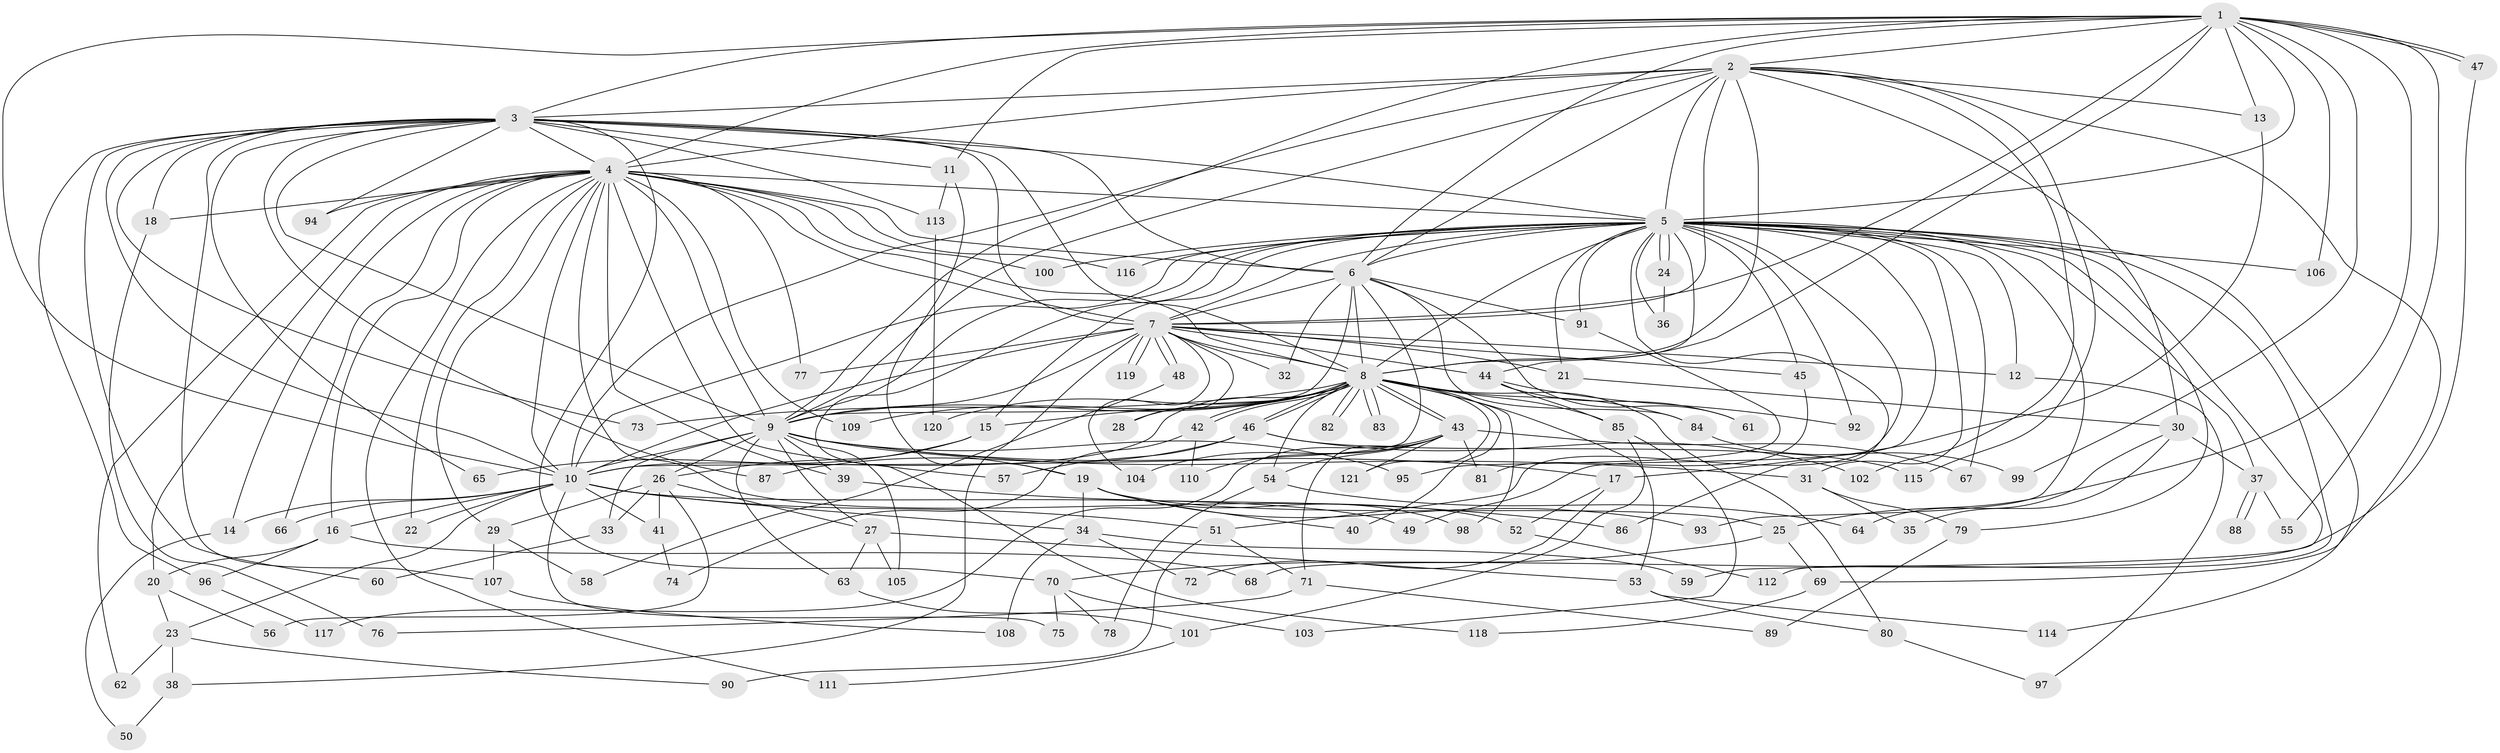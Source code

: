 // Generated by graph-tools (version 1.1) at 2025/46/03/09/25 04:46:02]
// undirected, 121 vertices, 267 edges
graph export_dot {
graph [start="1"]
  node [color=gray90,style=filled];
  1;
  2;
  3;
  4;
  5;
  6;
  7;
  8;
  9;
  10;
  11;
  12;
  13;
  14;
  15;
  16;
  17;
  18;
  19;
  20;
  21;
  22;
  23;
  24;
  25;
  26;
  27;
  28;
  29;
  30;
  31;
  32;
  33;
  34;
  35;
  36;
  37;
  38;
  39;
  40;
  41;
  42;
  43;
  44;
  45;
  46;
  47;
  48;
  49;
  50;
  51;
  52;
  53;
  54;
  55;
  56;
  57;
  58;
  59;
  60;
  61;
  62;
  63;
  64;
  65;
  66;
  67;
  68;
  69;
  70;
  71;
  72;
  73;
  74;
  75;
  76;
  77;
  78;
  79;
  80;
  81;
  82;
  83;
  84;
  85;
  86;
  87;
  88;
  89;
  90;
  91;
  92;
  93;
  94;
  95;
  96;
  97;
  98;
  99;
  100;
  101;
  102;
  103;
  104;
  105;
  106;
  107;
  108;
  109;
  110;
  111;
  112;
  113;
  114;
  115;
  116;
  117;
  118;
  119;
  120;
  121;
  1 -- 2;
  1 -- 3;
  1 -- 4;
  1 -- 5;
  1 -- 6;
  1 -- 7;
  1 -- 8;
  1 -- 9;
  1 -- 10;
  1 -- 11;
  1 -- 13;
  1 -- 25;
  1 -- 47;
  1 -- 47;
  1 -- 55;
  1 -- 99;
  1 -- 106;
  2 -- 3;
  2 -- 4;
  2 -- 5;
  2 -- 6;
  2 -- 7;
  2 -- 8;
  2 -- 9;
  2 -- 10;
  2 -- 13;
  2 -- 30;
  2 -- 69;
  2 -- 102;
  2 -- 115;
  3 -- 4;
  3 -- 5;
  3 -- 6;
  3 -- 7;
  3 -- 8;
  3 -- 9;
  3 -- 10;
  3 -- 11;
  3 -- 18;
  3 -- 60;
  3 -- 65;
  3 -- 70;
  3 -- 73;
  3 -- 87;
  3 -- 94;
  3 -- 96;
  3 -- 107;
  3 -- 113;
  4 -- 5;
  4 -- 6;
  4 -- 7;
  4 -- 8;
  4 -- 9;
  4 -- 10;
  4 -- 14;
  4 -- 16;
  4 -- 18;
  4 -- 20;
  4 -- 22;
  4 -- 29;
  4 -- 39;
  4 -- 52;
  4 -- 57;
  4 -- 62;
  4 -- 66;
  4 -- 77;
  4 -- 94;
  4 -- 100;
  4 -- 109;
  4 -- 111;
  4 -- 116;
  5 -- 6;
  5 -- 7;
  5 -- 8;
  5 -- 9;
  5 -- 10;
  5 -- 12;
  5 -- 15;
  5 -- 21;
  5 -- 24;
  5 -- 24;
  5 -- 31;
  5 -- 36;
  5 -- 37;
  5 -- 44;
  5 -- 45;
  5 -- 49;
  5 -- 51;
  5 -- 59;
  5 -- 67;
  5 -- 79;
  5 -- 86;
  5 -- 91;
  5 -- 92;
  5 -- 93;
  5 -- 100;
  5 -- 106;
  5 -- 112;
  5 -- 114;
  5 -- 116;
  5 -- 118;
  6 -- 7;
  6 -- 8;
  6 -- 9;
  6 -- 10;
  6 -- 32;
  6 -- 61;
  6 -- 84;
  6 -- 91;
  7 -- 8;
  7 -- 9;
  7 -- 10;
  7 -- 12;
  7 -- 21;
  7 -- 28;
  7 -- 32;
  7 -- 38;
  7 -- 44;
  7 -- 45;
  7 -- 48;
  7 -- 48;
  7 -- 77;
  7 -- 104;
  7 -- 119;
  7 -- 119;
  8 -- 9;
  8 -- 10;
  8 -- 15;
  8 -- 28;
  8 -- 40;
  8 -- 42;
  8 -- 42;
  8 -- 43;
  8 -- 43;
  8 -- 46;
  8 -- 46;
  8 -- 53;
  8 -- 54;
  8 -- 73;
  8 -- 80;
  8 -- 82;
  8 -- 82;
  8 -- 83;
  8 -- 83;
  8 -- 84;
  8 -- 85;
  8 -- 98;
  8 -- 109;
  8 -- 120;
  8 -- 121;
  9 -- 10;
  9 -- 17;
  9 -- 19;
  9 -- 26;
  9 -- 27;
  9 -- 31;
  9 -- 33;
  9 -- 39;
  9 -- 63;
  9 -- 95;
  9 -- 105;
  10 -- 14;
  10 -- 16;
  10 -- 22;
  10 -- 23;
  10 -- 34;
  10 -- 41;
  10 -- 49;
  10 -- 51;
  10 -- 66;
  10 -- 75;
  11 -- 19;
  11 -- 113;
  12 -- 97;
  13 -- 17;
  14 -- 50;
  15 -- 26;
  15 -- 65;
  16 -- 20;
  16 -- 68;
  16 -- 96;
  17 -- 52;
  17 -- 72;
  18 -- 76;
  19 -- 25;
  19 -- 34;
  19 -- 40;
  19 -- 93;
  19 -- 98;
  20 -- 23;
  20 -- 56;
  21 -- 30;
  23 -- 38;
  23 -- 62;
  23 -- 90;
  24 -- 36;
  25 -- 69;
  25 -- 70;
  26 -- 27;
  26 -- 29;
  26 -- 33;
  26 -- 41;
  26 -- 56;
  27 -- 53;
  27 -- 63;
  27 -- 105;
  29 -- 58;
  29 -- 107;
  30 -- 35;
  30 -- 37;
  30 -- 64;
  31 -- 35;
  31 -- 79;
  33 -- 60;
  34 -- 59;
  34 -- 72;
  34 -- 108;
  37 -- 55;
  37 -- 88;
  37 -- 88;
  38 -- 50;
  39 -- 86;
  41 -- 74;
  42 -- 74;
  42 -- 110;
  43 -- 54;
  43 -- 67;
  43 -- 71;
  43 -- 81;
  43 -- 104;
  43 -- 110;
  43 -- 117;
  43 -- 121;
  44 -- 61;
  44 -- 85;
  44 -- 92;
  45 -- 81;
  46 -- 57;
  46 -- 87;
  46 -- 102;
  46 -- 115;
  47 -- 68;
  48 -- 58;
  51 -- 71;
  51 -- 90;
  52 -- 112;
  53 -- 80;
  53 -- 114;
  54 -- 64;
  54 -- 78;
  63 -- 101;
  69 -- 118;
  70 -- 75;
  70 -- 78;
  70 -- 103;
  71 -- 76;
  71 -- 89;
  79 -- 89;
  80 -- 97;
  84 -- 99;
  85 -- 101;
  85 -- 103;
  91 -- 95;
  96 -- 117;
  101 -- 111;
  107 -- 108;
  113 -- 120;
}
